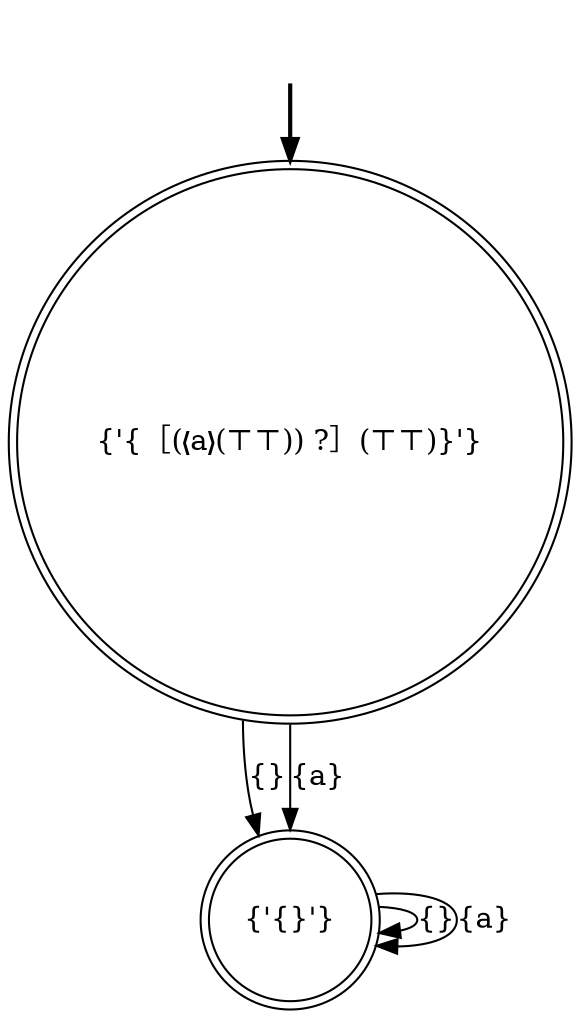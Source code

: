 digraph {
	fake [style=invisible]
	"{'{}'}" [shape=doublecircle]
	"{'{［(❬a❭(⊤⊤)) ?］(⊤⊤)}'}" [root=true shape=doublecircle]
	fake -> "{'{［(❬a❭(⊤⊤)) ?］(⊤⊤)}'}" [style=bold]
	"{'{}'}" -> "{'{}'}" [label="{}"]
	"{'{}'}" -> "{'{}'}" [label="{a}"]
	"{'{［(❬a❭(⊤⊤)) ?］(⊤⊤)}'}" -> "{'{}'}" [label="{}"]
	"{'{［(❬a❭(⊤⊤)) ?］(⊤⊤)}'}" -> "{'{}'}" [label="{a}"]
}
